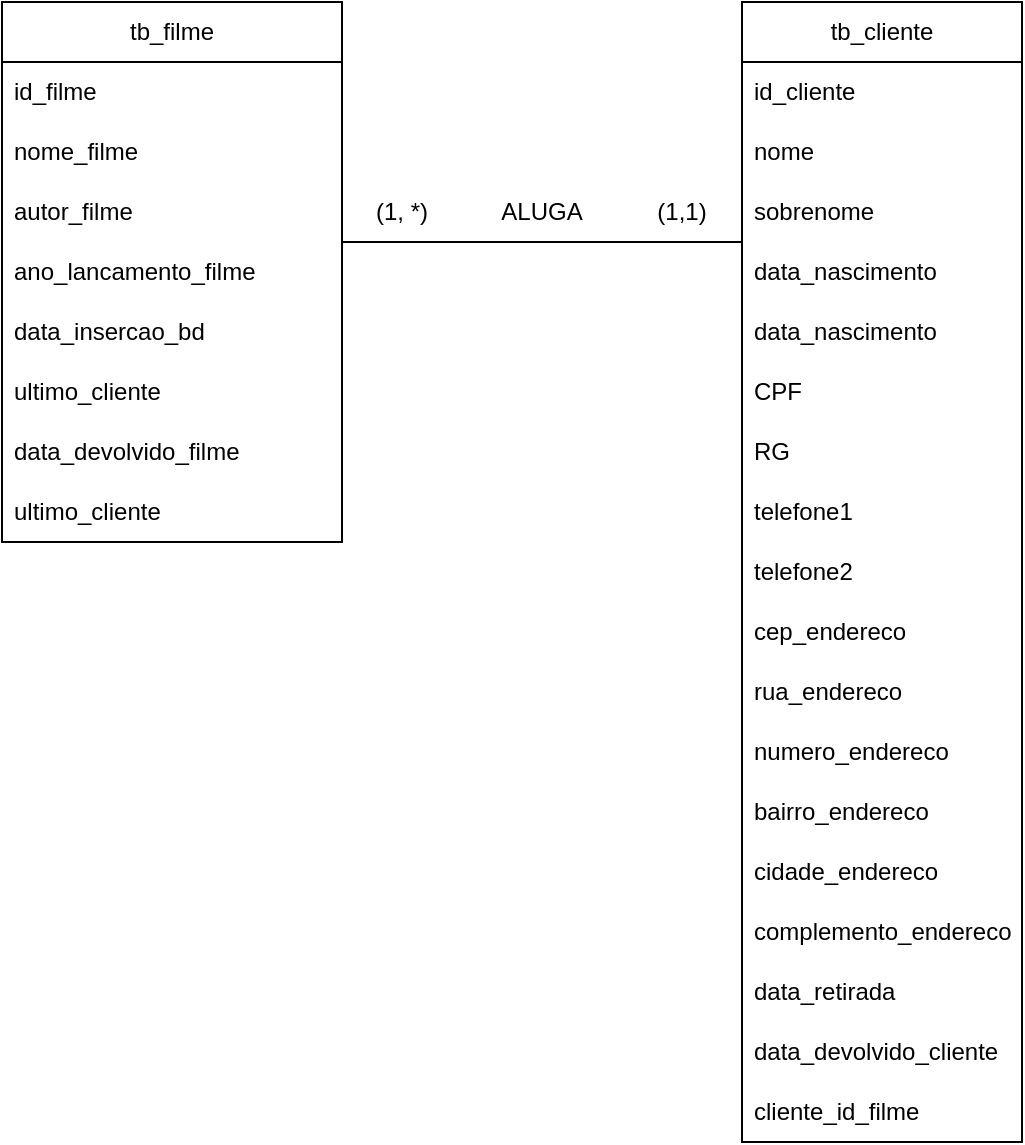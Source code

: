 <mxfile version="28.1.1">
  <diagram name="Página-1" id="kytnFu4Whc90IyJOKGM4">
    <mxGraphModel dx="621" dy="790" grid="1" gridSize="10" guides="1" tooltips="1" connect="1" arrows="1" fold="1" page="1" pageScale="1" pageWidth="827" pageHeight="1169" math="0" shadow="0">
      <root>
        <mxCell id="0" />
        <mxCell id="1" parent="0" />
        <mxCell id="0i7NCCsKZ3SJrqNfv8Sq-1" value="tb_filme" style="swimlane;fontStyle=0;childLayout=stackLayout;horizontal=1;startSize=30;horizontalStack=0;resizeParent=1;resizeParentMax=0;resizeLast=0;collapsible=1;marginBottom=0;whiteSpace=wrap;html=1;" vertex="1" parent="1">
          <mxGeometry x="190" y="280" width="170" height="270" as="geometry" />
        </mxCell>
        <mxCell id="0i7NCCsKZ3SJrqNfv8Sq-40" value="id_filme" style="text;strokeColor=none;fillColor=none;align=left;verticalAlign=middle;spacingLeft=4;spacingRight=4;overflow=hidden;points=[[0,0.5],[1,0.5]];portConstraint=eastwest;rotatable=0;whiteSpace=wrap;html=1;" vertex="1" parent="0i7NCCsKZ3SJrqNfv8Sq-1">
          <mxGeometry y="30" width="170" height="30" as="geometry" />
        </mxCell>
        <mxCell id="0i7NCCsKZ3SJrqNfv8Sq-2" value="nome_filme" style="text;strokeColor=none;fillColor=none;align=left;verticalAlign=middle;spacingLeft=4;spacingRight=4;overflow=hidden;points=[[0,0.5],[1,0.5]];portConstraint=eastwest;rotatable=0;whiteSpace=wrap;html=1;" vertex="1" parent="0i7NCCsKZ3SJrqNfv8Sq-1">
          <mxGeometry y="60" width="170" height="30" as="geometry" />
        </mxCell>
        <mxCell id="0i7NCCsKZ3SJrqNfv8Sq-3" value="autor_filme" style="text;strokeColor=none;fillColor=none;align=left;verticalAlign=middle;spacingLeft=4;spacingRight=4;overflow=hidden;points=[[0,0.5],[1,0.5]];portConstraint=eastwest;rotatable=0;whiteSpace=wrap;html=1;" vertex="1" parent="0i7NCCsKZ3SJrqNfv8Sq-1">
          <mxGeometry y="90" width="170" height="30" as="geometry" />
        </mxCell>
        <mxCell id="0i7NCCsKZ3SJrqNfv8Sq-4" value="ano_lancamento_filme" style="text;strokeColor=none;fillColor=none;align=left;verticalAlign=middle;spacingLeft=4;spacingRight=4;overflow=hidden;points=[[0,0.5],[1,0.5]];portConstraint=eastwest;rotatable=0;whiteSpace=wrap;html=1;" vertex="1" parent="0i7NCCsKZ3SJrqNfv8Sq-1">
          <mxGeometry y="120" width="170" height="30" as="geometry" />
        </mxCell>
        <mxCell id="0i7NCCsKZ3SJrqNfv8Sq-5" value="data_insercao_bd" style="text;strokeColor=none;fillColor=none;align=left;verticalAlign=middle;spacingLeft=4;spacingRight=4;overflow=hidden;points=[[0,0.5],[1,0.5]];portConstraint=eastwest;rotatable=0;whiteSpace=wrap;html=1;" vertex="1" parent="0i7NCCsKZ3SJrqNfv8Sq-1">
          <mxGeometry y="150" width="170" height="30" as="geometry" />
        </mxCell>
        <mxCell id="0i7NCCsKZ3SJrqNfv8Sq-6" value="ultimo_cliente" style="text;strokeColor=none;fillColor=none;align=left;verticalAlign=middle;spacingLeft=4;spacingRight=4;overflow=hidden;points=[[0,0.5],[1,0.5]];portConstraint=eastwest;rotatable=0;whiteSpace=wrap;html=1;" vertex="1" parent="0i7NCCsKZ3SJrqNfv8Sq-1">
          <mxGeometry y="180" width="170" height="30" as="geometry" />
        </mxCell>
        <mxCell id="0i7NCCsKZ3SJrqNfv8Sq-7" value="&lt;div&gt;data_devolvido_filme&lt;/div&gt;" style="text;strokeColor=none;fillColor=none;align=left;verticalAlign=middle;spacingLeft=4;spacingRight=4;overflow=hidden;points=[[0,0.5],[1,0.5]];portConstraint=eastwest;rotatable=0;whiteSpace=wrap;html=1;" vertex="1" parent="0i7NCCsKZ3SJrqNfv8Sq-1">
          <mxGeometry y="210" width="170" height="30" as="geometry" />
        </mxCell>
        <mxCell id="0i7NCCsKZ3SJrqNfv8Sq-8" value="ultimo_cliente" style="text;strokeColor=none;fillColor=none;align=left;verticalAlign=middle;spacingLeft=4;spacingRight=4;overflow=hidden;points=[[0,0.5],[1,0.5]];portConstraint=eastwest;rotatable=0;whiteSpace=wrap;html=1;" vertex="1" parent="0i7NCCsKZ3SJrqNfv8Sq-1">
          <mxGeometry y="240" width="170" height="30" as="geometry" />
        </mxCell>
        <mxCell id="0i7NCCsKZ3SJrqNfv8Sq-9" value="tb_cliente" style="swimlane;fontStyle=0;childLayout=stackLayout;horizontal=1;startSize=30;horizontalStack=0;resizeParent=1;resizeParentMax=0;resizeLast=0;collapsible=1;marginBottom=0;whiteSpace=wrap;html=1;" vertex="1" parent="1">
          <mxGeometry x="560" y="280" width="140" height="570" as="geometry" />
        </mxCell>
        <mxCell id="0i7NCCsKZ3SJrqNfv8Sq-41" value="id_cliente" style="text;strokeColor=none;fillColor=none;align=left;verticalAlign=middle;spacingLeft=4;spacingRight=4;overflow=hidden;points=[[0,0.5],[1,0.5]];portConstraint=eastwest;rotatable=0;whiteSpace=wrap;html=1;" vertex="1" parent="0i7NCCsKZ3SJrqNfv8Sq-9">
          <mxGeometry y="30" width="140" height="30" as="geometry" />
        </mxCell>
        <mxCell id="0i7NCCsKZ3SJrqNfv8Sq-10" value="nome" style="text;strokeColor=none;fillColor=none;align=left;verticalAlign=middle;spacingLeft=4;spacingRight=4;overflow=hidden;points=[[0,0.5],[1,0.5]];portConstraint=eastwest;rotatable=0;whiteSpace=wrap;html=1;" vertex="1" parent="0i7NCCsKZ3SJrqNfv8Sq-9">
          <mxGeometry y="60" width="140" height="30" as="geometry" />
        </mxCell>
        <mxCell id="0i7NCCsKZ3SJrqNfv8Sq-11" value="sobrenome" style="text;strokeColor=none;fillColor=none;align=left;verticalAlign=middle;spacingLeft=4;spacingRight=4;overflow=hidden;points=[[0,0.5],[1,0.5]];portConstraint=eastwest;rotatable=0;whiteSpace=wrap;html=1;" vertex="1" parent="0i7NCCsKZ3SJrqNfv8Sq-9">
          <mxGeometry y="90" width="140" height="30" as="geometry" />
        </mxCell>
        <mxCell id="0i7NCCsKZ3SJrqNfv8Sq-26" value="data_nascimento" style="text;strokeColor=none;fillColor=none;align=left;verticalAlign=middle;spacingLeft=4;spacingRight=4;overflow=hidden;points=[[0,0.5],[1,0.5]];portConstraint=eastwest;rotatable=0;whiteSpace=wrap;html=1;" vertex="1" parent="0i7NCCsKZ3SJrqNfv8Sq-9">
          <mxGeometry y="120" width="140" height="30" as="geometry" />
        </mxCell>
        <mxCell id="0i7NCCsKZ3SJrqNfv8Sq-12" value="data_nascimento" style="text;strokeColor=none;fillColor=none;align=left;verticalAlign=middle;spacingLeft=4;spacingRight=4;overflow=hidden;points=[[0,0.5],[1,0.5]];portConstraint=eastwest;rotatable=0;whiteSpace=wrap;html=1;" vertex="1" parent="0i7NCCsKZ3SJrqNfv8Sq-9">
          <mxGeometry y="150" width="140" height="30" as="geometry" />
        </mxCell>
        <mxCell id="0i7NCCsKZ3SJrqNfv8Sq-13" value="CPF" style="text;strokeColor=none;fillColor=none;align=left;verticalAlign=middle;spacingLeft=4;spacingRight=4;overflow=hidden;points=[[0,0.5],[1,0.5]];portConstraint=eastwest;rotatable=0;whiteSpace=wrap;html=1;" vertex="1" parent="0i7NCCsKZ3SJrqNfv8Sq-9">
          <mxGeometry y="180" width="140" height="30" as="geometry" />
        </mxCell>
        <mxCell id="0i7NCCsKZ3SJrqNfv8Sq-14" value="RG" style="text;strokeColor=none;fillColor=none;align=left;verticalAlign=middle;spacingLeft=4;spacingRight=4;overflow=hidden;points=[[0,0.5],[1,0.5]];portConstraint=eastwest;rotatable=0;whiteSpace=wrap;html=1;" vertex="1" parent="0i7NCCsKZ3SJrqNfv8Sq-9">
          <mxGeometry y="210" width="140" height="30" as="geometry" />
        </mxCell>
        <mxCell id="0i7NCCsKZ3SJrqNfv8Sq-15" value="telefone1" style="text;strokeColor=none;fillColor=none;align=left;verticalAlign=middle;spacingLeft=4;spacingRight=4;overflow=hidden;points=[[0,0.5],[1,0.5]];portConstraint=eastwest;rotatable=0;whiteSpace=wrap;html=1;" vertex="1" parent="0i7NCCsKZ3SJrqNfv8Sq-9">
          <mxGeometry y="240" width="140" height="30" as="geometry" />
        </mxCell>
        <mxCell id="0i7NCCsKZ3SJrqNfv8Sq-16" value="telefone2" style="text;strokeColor=none;fillColor=none;align=left;verticalAlign=middle;spacingLeft=4;spacingRight=4;overflow=hidden;points=[[0,0.5],[1,0.5]];portConstraint=eastwest;rotatable=0;whiteSpace=wrap;html=1;" vertex="1" parent="0i7NCCsKZ3SJrqNfv8Sq-9">
          <mxGeometry y="270" width="140" height="30" as="geometry" />
        </mxCell>
        <mxCell id="0i7NCCsKZ3SJrqNfv8Sq-22" value="cep_endereco" style="text;strokeColor=none;fillColor=none;align=left;verticalAlign=middle;spacingLeft=4;spacingRight=4;overflow=hidden;points=[[0,0.5],[1,0.5]];portConstraint=eastwest;rotatable=0;whiteSpace=wrap;html=1;" vertex="1" parent="0i7NCCsKZ3SJrqNfv8Sq-9">
          <mxGeometry y="300" width="140" height="30" as="geometry" />
        </mxCell>
        <mxCell id="0i7NCCsKZ3SJrqNfv8Sq-17" value="rua_endereco" style="text;strokeColor=none;fillColor=none;align=left;verticalAlign=middle;spacingLeft=4;spacingRight=4;overflow=hidden;points=[[0,0.5],[1,0.5]];portConstraint=eastwest;rotatable=0;whiteSpace=wrap;html=1;" vertex="1" parent="0i7NCCsKZ3SJrqNfv8Sq-9">
          <mxGeometry y="330" width="140" height="30" as="geometry" />
        </mxCell>
        <mxCell id="0i7NCCsKZ3SJrqNfv8Sq-18" value="numero_endereco" style="text;strokeColor=none;fillColor=none;align=left;verticalAlign=middle;spacingLeft=4;spacingRight=4;overflow=hidden;points=[[0,0.5],[1,0.5]];portConstraint=eastwest;rotatable=0;whiteSpace=wrap;html=1;" vertex="1" parent="0i7NCCsKZ3SJrqNfv8Sq-9">
          <mxGeometry y="360" width="140" height="30" as="geometry" />
        </mxCell>
        <mxCell id="0i7NCCsKZ3SJrqNfv8Sq-19" value="bairro_endereco" style="text;strokeColor=none;fillColor=none;align=left;verticalAlign=middle;spacingLeft=4;spacingRight=4;overflow=hidden;points=[[0,0.5],[1,0.5]];portConstraint=eastwest;rotatable=0;whiteSpace=wrap;html=1;" vertex="1" parent="0i7NCCsKZ3SJrqNfv8Sq-9">
          <mxGeometry y="390" width="140" height="30" as="geometry" />
        </mxCell>
        <mxCell id="0i7NCCsKZ3SJrqNfv8Sq-20" value="cidade_endereco" style="text;strokeColor=none;fillColor=none;align=left;verticalAlign=middle;spacingLeft=4;spacingRight=4;overflow=hidden;points=[[0,0.5],[1,0.5]];portConstraint=eastwest;rotatable=0;whiteSpace=wrap;html=1;" vertex="1" parent="0i7NCCsKZ3SJrqNfv8Sq-9">
          <mxGeometry y="420" width="140" height="30" as="geometry" />
        </mxCell>
        <mxCell id="0i7NCCsKZ3SJrqNfv8Sq-21" value="complemento_endereco" style="text;strokeColor=none;fillColor=none;align=left;verticalAlign=middle;spacingLeft=4;spacingRight=4;overflow=hidden;points=[[0,0.5],[1,0.5]];portConstraint=eastwest;rotatable=0;whiteSpace=wrap;html=1;" vertex="1" parent="0i7NCCsKZ3SJrqNfv8Sq-9">
          <mxGeometry y="450" width="140" height="30" as="geometry" />
        </mxCell>
        <mxCell id="0i7NCCsKZ3SJrqNfv8Sq-23" value="data_retirada" style="text;strokeColor=none;fillColor=none;align=left;verticalAlign=middle;spacingLeft=4;spacingRight=4;overflow=hidden;points=[[0,0.5],[1,0.5]];portConstraint=eastwest;rotatable=0;whiteSpace=wrap;html=1;" vertex="1" parent="0i7NCCsKZ3SJrqNfv8Sq-9">
          <mxGeometry y="480" width="140" height="30" as="geometry" />
        </mxCell>
        <mxCell id="0i7NCCsKZ3SJrqNfv8Sq-24" value="data_devolvido_cliente" style="text;strokeColor=none;fillColor=none;align=left;verticalAlign=middle;spacingLeft=4;spacingRight=4;overflow=hidden;points=[[0,0.5],[1,0.5]];portConstraint=eastwest;rotatable=0;whiteSpace=wrap;html=1;" vertex="1" parent="0i7NCCsKZ3SJrqNfv8Sq-9">
          <mxGeometry y="510" width="140" height="30" as="geometry" />
        </mxCell>
        <mxCell id="0i7NCCsKZ3SJrqNfv8Sq-44" value="cliente_id_filme" style="text;strokeColor=none;fillColor=none;align=left;verticalAlign=middle;spacingLeft=4;spacingRight=4;overflow=hidden;points=[[0,0.5],[1,0.5]];portConstraint=eastwest;rotatable=0;whiteSpace=wrap;html=1;" vertex="1" parent="0i7NCCsKZ3SJrqNfv8Sq-9">
          <mxGeometry y="540" width="140" height="30" as="geometry" />
        </mxCell>
        <mxCell id="0i7NCCsKZ3SJrqNfv8Sq-29" value="(1, *)" style="text;html=1;align=center;verticalAlign=middle;whiteSpace=wrap;rounded=0;" vertex="1" parent="1">
          <mxGeometry x="360" y="370" width="60" height="30" as="geometry" />
        </mxCell>
        <mxCell id="0i7NCCsKZ3SJrqNfv8Sq-30" value="(1,1)" style="text;html=1;align=center;verticalAlign=middle;whiteSpace=wrap;rounded=0;" vertex="1" parent="1">
          <mxGeometry x="500" y="370" width="60" height="30" as="geometry" />
        </mxCell>
        <mxCell id="0i7NCCsKZ3SJrqNfv8Sq-31" value="ALUGA" style="text;html=1;align=center;verticalAlign=middle;whiteSpace=wrap;rounded=0;" vertex="1" parent="1">
          <mxGeometry x="430" y="370" width="60" height="30" as="geometry" />
        </mxCell>
        <mxCell id="0i7NCCsKZ3SJrqNfv8Sq-43" value="" style="endArrow=none;html=1;rounded=0;fontSize=12;startSize=8;endSize=8;curved=1;entryX=1;entryY=1;entryDx=0;entryDy=0;" edge="1" parent="1" target="0i7NCCsKZ3SJrqNfv8Sq-30">
          <mxGeometry width="50" height="50" relative="1" as="geometry">
            <mxPoint x="360" y="400" as="sourcePoint" />
            <mxPoint x="410" y="350" as="targetPoint" />
          </mxGeometry>
        </mxCell>
      </root>
    </mxGraphModel>
  </diagram>
</mxfile>
